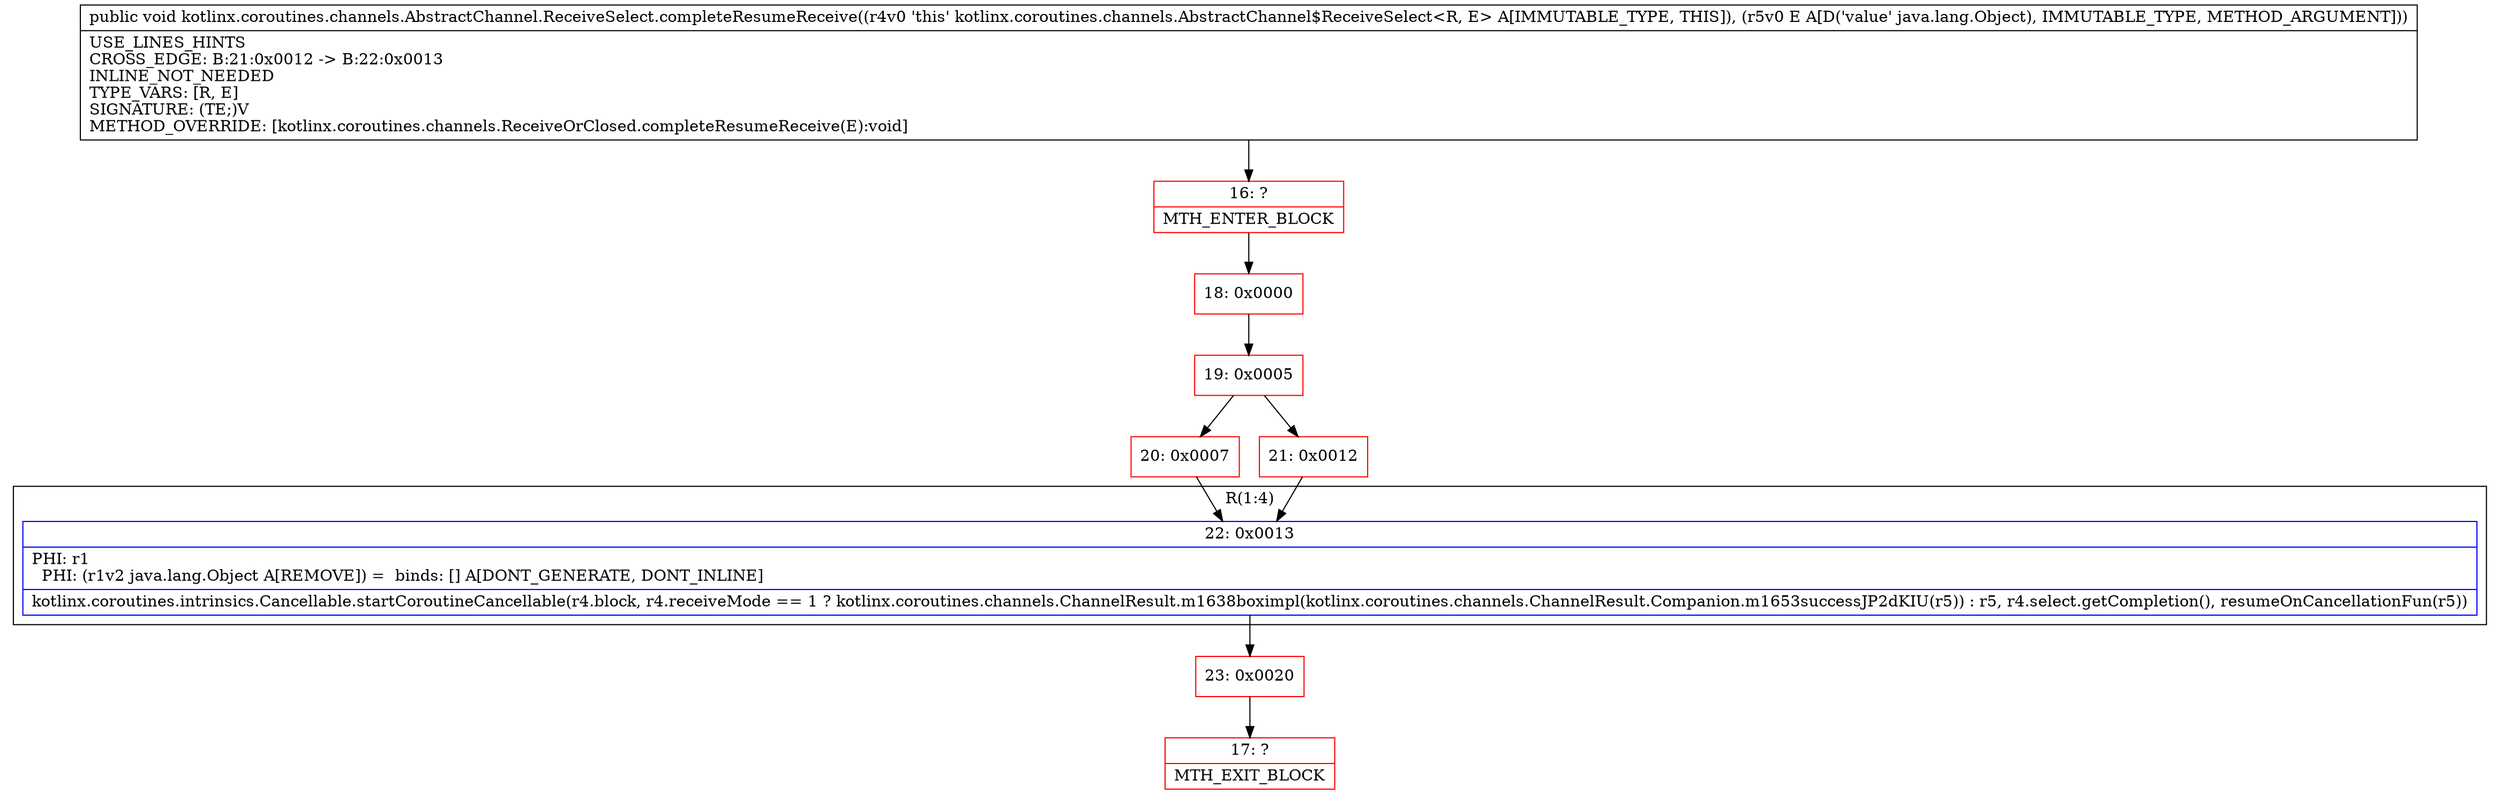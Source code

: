 digraph "CFG forkotlinx.coroutines.channels.AbstractChannel.ReceiveSelect.completeResumeReceive(Ljava\/lang\/Object;)V" {
subgraph cluster_Region_1430102447 {
label = "R(1:4)";
node [shape=record,color=blue];
Node_22 [shape=record,label="{22\:\ 0x0013|PHI: r1 \l  PHI: (r1v2 java.lang.Object A[REMOVE]) =  binds: [] A[DONT_GENERATE, DONT_INLINE]\l|kotlinx.coroutines.intrinsics.Cancellable.startCoroutineCancellable(r4.block, r4.receiveMode == 1 ? kotlinx.coroutines.channels.ChannelResult.m1638boximpl(kotlinx.coroutines.channels.ChannelResult.Companion.m1653successJP2dKIU(r5)) : r5, r4.select.getCompletion(), resumeOnCancellationFun(r5))\l}"];
}
Node_16 [shape=record,color=red,label="{16\:\ ?|MTH_ENTER_BLOCK\l}"];
Node_18 [shape=record,color=red,label="{18\:\ 0x0000}"];
Node_19 [shape=record,color=red,label="{19\:\ 0x0005}"];
Node_20 [shape=record,color=red,label="{20\:\ 0x0007}"];
Node_23 [shape=record,color=red,label="{23\:\ 0x0020}"];
Node_17 [shape=record,color=red,label="{17\:\ ?|MTH_EXIT_BLOCK\l}"];
Node_21 [shape=record,color=red,label="{21\:\ 0x0012}"];
MethodNode[shape=record,label="{public void kotlinx.coroutines.channels.AbstractChannel.ReceiveSelect.completeResumeReceive((r4v0 'this' kotlinx.coroutines.channels.AbstractChannel$ReceiveSelect\<R, E\> A[IMMUTABLE_TYPE, THIS]), (r5v0 E A[D('value' java.lang.Object), IMMUTABLE_TYPE, METHOD_ARGUMENT]))  | USE_LINES_HINTS\lCROSS_EDGE: B:21:0x0012 \-\> B:22:0x0013\lINLINE_NOT_NEEDED\lTYPE_VARS: [R, E]\lSIGNATURE: (TE;)V\lMETHOD_OVERRIDE: [kotlinx.coroutines.channels.ReceiveOrClosed.completeResumeReceive(E):void]\l}"];
MethodNode -> Node_16;Node_22 -> Node_23;
Node_16 -> Node_18;
Node_18 -> Node_19;
Node_19 -> Node_20;
Node_19 -> Node_21;
Node_20 -> Node_22;
Node_23 -> Node_17;
Node_21 -> Node_22;
}

